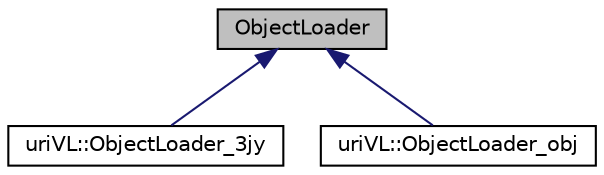 digraph "ObjectLoader"
{
  edge [fontname="Helvetica",fontsize="10",labelfontname="Helvetica",labelfontsize="10"];
  node [fontname="Helvetica",fontsize="10",shape=record];
  Node1 [label="ObjectLoader",height=0.2,width=0.4,color="black", fillcolor="grey75", style="filled", fontcolor="black"];
  Node1 -> Node2 [dir="back",color="midnightblue",fontsize="10",style="solid",fontname="Helvetica"];
  Node2 [label="uriVL::ObjectLoader_3jy",height=0.2,width=0.4,color="black", fillcolor="white", style="filled",URL="$classuriVL_1_1ObjectLoader__3jy.html",tooltip="Implements an object loader for files in the \"3jy\" format, a file format that I created to represent ..."];
  Node1 -> Node3 [dir="back",color="midnightblue",fontsize="10",style="solid",fontname="Helvetica"];
  Node3 [label="uriVL::ObjectLoader_obj",height=0.2,width=0.4,color="black", fillcolor="white", style="filled",URL="$classuriVL_1_1ObjectLoader__obj.html",tooltip="Implements a virtual object loader for files in the \"obj\" format. "];
}
